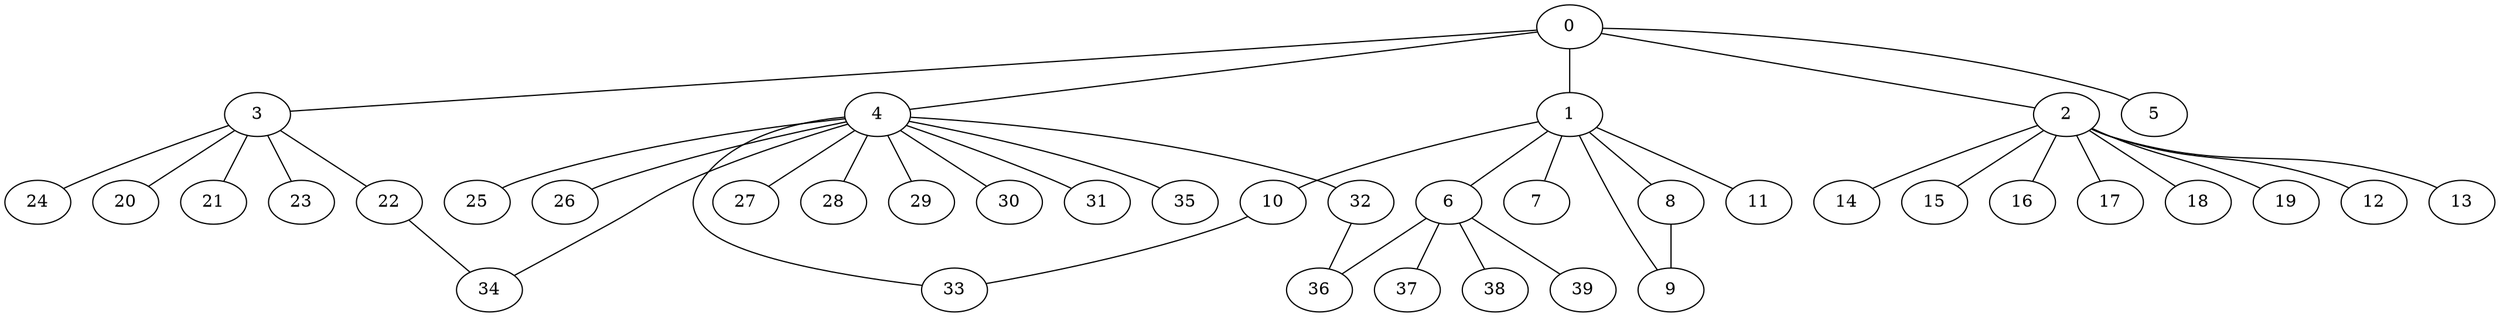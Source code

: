 
graph graphname {
    0 -- 1
0 -- 2
0 -- 3
0 -- 4
0 -- 5
1 -- 6
1 -- 7
1 -- 8
1 -- 9
1 -- 10
1 -- 11
2 -- 12
2 -- 13
2 -- 14
2 -- 15
2 -- 16
2 -- 17
2 -- 18
2 -- 19
3 -- 20
3 -- 21
3 -- 22
3 -- 23
3 -- 24
4 -- 32
4 -- 34
4 -- 35
4 -- 33
4 -- 25
4 -- 26
4 -- 27
4 -- 28
4 -- 29
4 -- 30
4 -- 31
6 -- 36
6 -- 37
6 -- 38
6 -- 39
8 -- 9
10 -- 33
22 -- 34
32 -- 36

}
